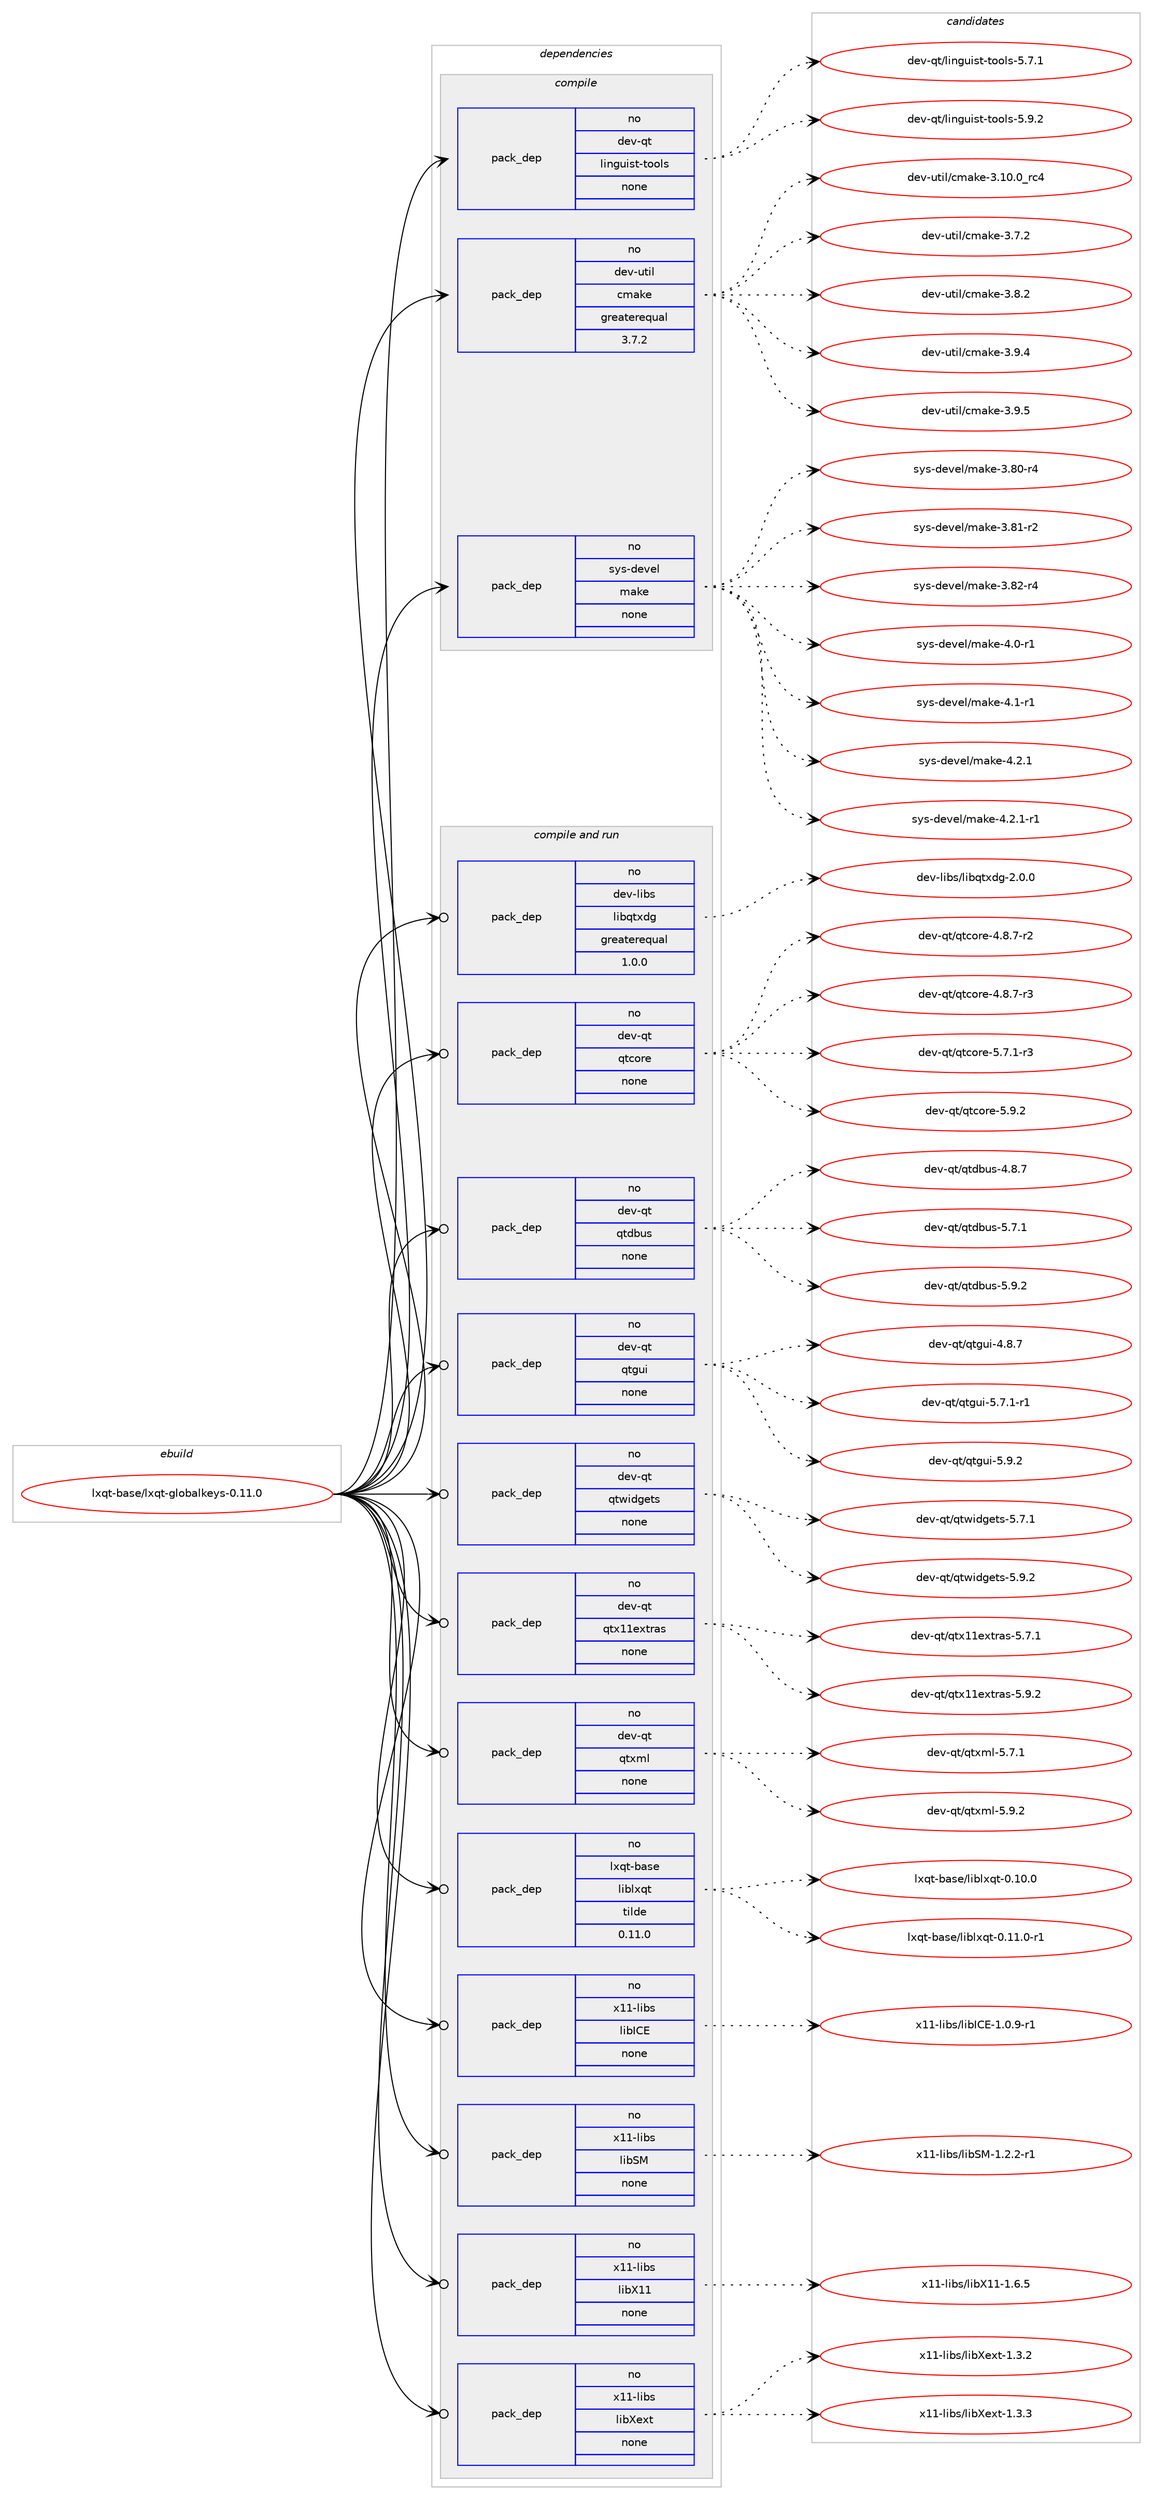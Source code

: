digraph prolog {

# *************
# Graph options
# *************

newrank=true;
concentrate=true;
compound=true;
graph [rankdir=LR,fontname=Helvetica,fontsize=10,ranksep=1.5];#, ranksep=2.5, nodesep=0.2];
edge  [arrowhead=vee];
node  [fontname=Helvetica,fontsize=10];

# **********
# The ebuild
# **********

subgraph cluster_leftcol {
color=gray;
rank=same;
label=<<i>ebuild</i>>;
id [label="lxqt-base/lxqt-globalkeys-0.11.0", color=red, width=4, href="../lxqt-base/lxqt-globalkeys-0.11.0.svg"];
}

# ****************
# The dependencies
# ****************

subgraph cluster_midcol {
color=gray;
label=<<i>dependencies</i>>;
subgraph cluster_compile {
fillcolor="#eeeeee";
style=filled;
label=<<i>compile</i>>;
subgraph pack249404 {
dependency339130 [label=<<TABLE BORDER="0" CELLBORDER="1" CELLSPACING="0" CELLPADDING="4" WIDTH="220"><TR><TD ROWSPAN="6" CELLPADDING="30">pack_dep</TD></TR><TR><TD WIDTH="110">no</TD></TR><TR><TD>dev-qt</TD></TR><TR><TD>linguist-tools</TD></TR><TR><TD>none</TD></TR><TR><TD></TD></TR></TABLE>>, shape=none, color=blue];
}
id:e -> dependency339130:w [weight=20,style="solid",arrowhead="vee"];
subgraph pack249405 {
dependency339131 [label=<<TABLE BORDER="0" CELLBORDER="1" CELLSPACING="0" CELLPADDING="4" WIDTH="220"><TR><TD ROWSPAN="6" CELLPADDING="30">pack_dep</TD></TR><TR><TD WIDTH="110">no</TD></TR><TR><TD>dev-util</TD></TR><TR><TD>cmake</TD></TR><TR><TD>greaterequal</TD></TR><TR><TD>3.7.2</TD></TR></TABLE>>, shape=none, color=blue];
}
id:e -> dependency339131:w [weight=20,style="solid",arrowhead="vee"];
subgraph pack249406 {
dependency339132 [label=<<TABLE BORDER="0" CELLBORDER="1" CELLSPACING="0" CELLPADDING="4" WIDTH="220"><TR><TD ROWSPAN="6" CELLPADDING="30">pack_dep</TD></TR><TR><TD WIDTH="110">no</TD></TR><TR><TD>sys-devel</TD></TR><TR><TD>make</TD></TR><TR><TD>none</TD></TR><TR><TD></TD></TR></TABLE>>, shape=none, color=blue];
}
id:e -> dependency339132:w [weight=20,style="solid",arrowhead="vee"];
}
subgraph cluster_compileandrun {
fillcolor="#eeeeee";
style=filled;
label=<<i>compile and run</i>>;
subgraph pack249407 {
dependency339133 [label=<<TABLE BORDER="0" CELLBORDER="1" CELLSPACING="0" CELLPADDING="4" WIDTH="220"><TR><TD ROWSPAN="6" CELLPADDING="30">pack_dep</TD></TR><TR><TD WIDTH="110">no</TD></TR><TR><TD>dev-libs</TD></TR><TR><TD>libqtxdg</TD></TR><TR><TD>greaterequal</TD></TR><TR><TD>1.0.0</TD></TR></TABLE>>, shape=none, color=blue];
}
id:e -> dependency339133:w [weight=20,style="solid",arrowhead="odotvee"];
subgraph pack249408 {
dependency339134 [label=<<TABLE BORDER="0" CELLBORDER="1" CELLSPACING="0" CELLPADDING="4" WIDTH="220"><TR><TD ROWSPAN="6" CELLPADDING="30">pack_dep</TD></TR><TR><TD WIDTH="110">no</TD></TR><TR><TD>dev-qt</TD></TR><TR><TD>qtcore</TD></TR><TR><TD>none</TD></TR><TR><TD></TD></TR></TABLE>>, shape=none, color=blue];
}
id:e -> dependency339134:w [weight=20,style="solid",arrowhead="odotvee"];
subgraph pack249409 {
dependency339135 [label=<<TABLE BORDER="0" CELLBORDER="1" CELLSPACING="0" CELLPADDING="4" WIDTH="220"><TR><TD ROWSPAN="6" CELLPADDING="30">pack_dep</TD></TR><TR><TD WIDTH="110">no</TD></TR><TR><TD>dev-qt</TD></TR><TR><TD>qtdbus</TD></TR><TR><TD>none</TD></TR><TR><TD></TD></TR></TABLE>>, shape=none, color=blue];
}
id:e -> dependency339135:w [weight=20,style="solid",arrowhead="odotvee"];
subgraph pack249410 {
dependency339136 [label=<<TABLE BORDER="0" CELLBORDER="1" CELLSPACING="0" CELLPADDING="4" WIDTH="220"><TR><TD ROWSPAN="6" CELLPADDING="30">pack_dep</TD></TR><TR><TD WIDTH="110">no</TD></TR><TR><TD>dev-qt</TD></TR><TR><TD>qtgui</TD></TR><TR><TD>none</TD></TR><TR><TD></TD></TR></TABLE>>, shape=none, color=blue];
}
id:e -> dependency339136:w [weight=20,style="solid",arrowhead="odotvee"];
subgraph pack249411 {
dependency339137 [label=<<TABLE BORDER="0" CELLBORDER="1" CELLSPACING="0" CELLPADDING="4" WIDTH="220"><TR><TD ROWSPAN="6" CELLPADDING="30">pack_dep</TD></TR><TR><TD WIDTH="110">no</TD></TR><TR><TD>dev-qt</TD></TR><TR><TD>qtwidgets</TD></TR><TR><TD>none</TD></TR><TR><TD></TD></TR></TABLE>>, shape=none, color=blue];
}
id:e -> dependency339137:w [weight=20,style="solid",arrowhead="odotvee"];
subgraph pack249412 {
dependency339138 [label=<<TABLE BORDER="0" CELLBORDER="1" CELLSPACING="0" CELLPADDING="4" WIDTH="220"><TR><TD ROWSPAN="6" CELLPADDING="30">pack_dep</TD></TR><TR><TD WIDTH="110">no</TD></TR><TR><TD>dev-qt</TD></TR><TR><TD>qtx11extras</TD></TR><TR><TD>none</TD></TR><TR><TD></TD></TR></TABLE>>, shape=none, color=blue];
}
id:e -> dependency339138:w [weight=20,style="solid",arrowhead="odotvee"];
subgraph pack249413 {
dependency339139 [label=<<TABLE BORDER="0" CELLBORDER="1" CELLSPACING="0" CELLPADDING="4" WIDTH="220"><TR><TD ROWSPAN="6" CELLPADDING="30">pack_dep</TD></TR><TR><TD WIDTH="110">no</TD></TR><TR><TD>dev-qt</TD></TR><TR><TD>qtxml</TD></TR><TR><TD>none</TD></TR><TR><TD></TD></TR></TABLE>>, shape=none, color=blue];
}
id:e -> dependency339139:w [weight=20,style="solid",arrowhead="odotvee"];
subgraph pack249414 {
dependency339140 [label=<<TABLE BORDER="0" CELLBORDER="1" CELLSPACING="0" CELLPADDING="4" WIDTH="220"><TR><TD ROWSPAN="6" CELLPADDING="30">pack_dep</TD></TR><TR><TD WIDTH="110">no</TD></TR><TR><TD>lxqt-base</TD></TR><TR><TD>liblxqt</TD></TR><TR><TD>tilde</TD></TR><TR><TD>0.11.0</TD></TR></TABLE>>, shape=none, color=blue];
}
id:e -> dependency339140:w [weight=20,style="solid",arrowhead="odotvee"];
subgraph pack249415 {
dependency339141 [label=<<TABLE BORDER="0" CELLBORDER="1" CELLSPACING="0" CELLPADDING="4" WIDTH="220"><TR><TD ROWSPAN="6" CELLPADDING="30">pack_dep</TD></TR><TR><TD WIDTH="110">no</TD></TR><TR><TD>x11-libs</TD></TR><TR><TD>libICE</TD></TR><TR><TD>none</TD></TR><TR><TD></TD></TR></TABLE>>, shape=none, color=blue];
}
id:e -> dependency339141:w [weight=20,style="solid",arrowhead="odotvee"];
subgraph pack249416 {
dependency339142 [label=<<TABLE BORDER="0" CELLBORDER="1" CELLSPACING="0" CELLPADDING="4" WIDTH="220"><TR><TD ROWSPAN="6" CELLPADDING="30">pack_dep</TD></TR><TR><TD WIDTH="110">no</TD></TR><TR><TD>x11-libs</TD></TR><TR><TD>libSM</TD></TR><TR><TD>none</TD></TR><TR><TD></TD></TR></TABLE>>, shape=none, color=blue];
}
id:e -> dependency339142:w [weight=20,style="solid",arrowhead="odotvee"];
subgraph pack249417 {
dependency339143 [label=<<TABLE BORDER="0" CELLBORDER="1" CELLSPACING="0" CELLPADDING="4" WIDTH="220"><TR><TD ROWSPAN="6" CELLPADDING="30">pack_dep</TD></TR><TR><TD WIDTH="110">no</TD></TR><TR><TD>x11-libs</TD></TR><TR><TD>libX11</TD></TR><TR><TD>none</TD></TR><TR><TD></TD></TR></TABLE>>, shape=none, color=blue];
}
id:e -> dependency339143:w [weight=20,style="solid",arrowhead="odotvee"];
subgraph pack249418 {
dependency339144 [label=<<TABLE BORDER="0" CELLBORDER="1" CELLSPACING="0" CELLPADDING="4" WIDTH="220"><TR><TD ROWSPAN="6" CELLPADDING="30">pack_dep</TD></TR><TR><TD WIDTH="110">no</TD></TR><TR><TD>x11-libs</TD></TR><TR><TD>libXext</TD></TR><TR><TD>none</TD></TR><TR><TD></TD></TR></TABLE>>, shape=none, color=blue];
}
id:e -> dependency339144:w [weight=20,style="solid",arrowhead="odotvee"];
}
subgraph cluster_run {
fillcolor="#eeeeee";
style=filled;
label=<<i>run</i>>;
}
}

# **************
# The candidates
# **************

subgraph cluster_choices {
rank=same;
color=gray;
label=<<i>candidates</i>>;

subgraph choice249404 {
color=black;
nodesep=1;
choice100101118451131164710810511010311710511511645116111111108115455346554649 [label="dev-qt/linguist-tools-5.7.1", color=red, width=4,href="../dev-qt/linguist-tools-5.7.1.svg"];
choice100101118451131164710810511010311710511511645116111111108115455346574650 [label="dev-qt/linguist-tools-5.9.2", color=red, width=4,href="../dev-qt/linguist-tools-5.9.2.svg"];
dependency339130:e -> choice100101118451131164710810511010311710511511645116111111108115455346554649:w [style=dotted,weight="100"];
dependency339130:e -> choice100101118451131164710810511010311710511511645116111111108115455346574650:w [style=dotted,weight="100"];
}
subgraph choice249405 {
color=black;
nodesep=1;
choice1001011184511711610510847991099710710145514649484648951149952 [label="dev-util/cmake-3.10.0_rc4", color=red, width=4,href="../dev-util/cmake-3.10.0_rc4.svg"];
choice10010111845117116105108479910997107101455146554650 [label="dev-util/cmake-3.7.2", color=red, width=4,href="../dev-util/cmake-3.7.2.svg"];
choice10010111845117116105108479910997107101455146564650 [label="dev-util/cmake-3.8.2", color=red, width=4,href="../dev-util/cmake-3.8.2.svg"];
choice10010111845117116105108479910997107101455146574652 [label="dev-util/cmake-3.9.4", color=red, width=4,href="../dev-util/cmake-3.9.4.svg"];
choice10010111845117116105108479910997107101455146574653 [label="dev-util/cmake-3.9.5", color=red, width=4,href="../dev-util/cmake-3.9.5.svg"];
dependency339131:e -> choice1001011184511711610510847991099710710145514649484648951149952:w [style=dotted,weight="100"];
dependency339131:e -> choice10010111845117116105108479910997107101455146554650:w [style=dotted,weight="100"];
dependency339131:e -> choice10010111845117116105108479910997107101455146564650:w [style=dotted,weight="100"];
dependency339131:e -> choice10010111845117116105108479910997107101455146574652:w [style=dotted,weight="100"];
dependency339131:e -> choice10010111845117116105108479910997107101455146574653:w [style=dotted,weight="100"];
}
subgraph choice249406 {
color=black;
nodesep=1;
choice11512111545100101118101108471099710710145514656484511452 [label="sys-devel/make-3.80-r4", color=red, width=4,href="../sys-devel/make-3.80-r4.svg"];
choice11512111545100101118101108471099710710145514656494511450 [label="sys-devel/make-3.81-r2", color=red, width=4,href="../sys-devel/make-3.81-r2.svg"];
choice11512111545100101118101108471099710710145514656504511452 [label="sys-devel/make-3.82-r4", color=red, width=4,href="../sys-devel/make-3.82-r4.svg"];
choice115121115451001011181011084710997107101455246484511449 [label="sys-devel/make-4.0-r1", color=red, width=4,href="../sys-devel/make-4.0-r1.svg"];
choice115121115451001011181011084710997107101455246494511449 [label="sys-devel/make-4.1-r1", color=red, width=4,href="../sys-devel/make-4.1-r1.svg"];
choice115121115451001011181011084710997107101455246504649 [label="sys-devel/make-4.2.1", color=red, width=4,href="../sys-devel/make-4.2.1.svg"];
choice1151211154510010111810110847109971071014552465046494511449 [label="sys-devel/make-4.2.1-r1", color=red, width=4,href="../sys-devel/make-4.2.1-r1.svg"];
dependency339132:e -> choice11512111545100101118101108471099710710145514656484511452:w [style=dotted,weight="100"];
dependency339132:e -> choice11512111545100101118101108471099710710145514656494511450:w [style=dotted,weight="100"];
dependency339132:e -> choice11512111545100101118101108471099710710145514656504511452:w [style=dotted,weight="100"];
dependency339132:e -> choice115121115451001011181011084710997107101455246484511449:w [style=dotted,weight="100"];
dependency339132:e -> choice115121115451001011181011084710997107101455246494511449:w [style=dotted,weight="100"];
dependency339132:e -> choice115121115451001011181011084710997107101455246504649:w [style=dotted,weight="100"];
dependency339132:e -> choice1151211154510010111810110847109971071014552465046494511449:w [style=dotted,weight="100"];
}
subgraph choice249407 {
color=black;
nodesep=1;
choice10010111845108105981154710810598113116120100103455046484648 [label="dev-libs/libqtxdg-2.0.0", color=red, width=4,href="../dev-libs/libqtxdg-2.0.0.svg"];
dependency339133:e -> choice10010111845108105981154710810598113116120100103455046484648:w [style=dotted,weight="100"];
}
subgraph choice249408 {
color=black;
nodesep=1;
choice1001011184511311647113116991111141014552465646554511450 [label="dev-qt/qtcore-4.8.7-r2", color=red, width=4,href="../dev-qt/qtcore-4.8.7-r2.svg"];
choice1001011184511311647113116991111141014552465646554511451 [label="dev-qt/qtcore-4.8.7-r3", color=red, width=4,href="../dev-qt/qtcore-4.8.7-r3.svg"];
choice1001011184511311647113116991111141014553465546494511451 [label="dev-qt/qtcore-5.7.1-r3", color=red, width=4,href="../dev-qt/qtcore-5.7.1-r3.svg"];
choice100101118451131164711311699111114101455346574650 [label="dev-qt/qtcore-5.9.2", color=red, width=4,href="../dev-qt/qtcore-5.9.2.svg"];
dependency339134:e -> choice1001011184511311647113116991111141014552465646554511450:w [style=dotted,weight="100"];
dependency339134:e -> choice1001011184511311647113116991111141014552465646554511451:w [style=dotted,weight="100"];
dependency339134:e -> choice1001011184511311647113116991111141014553465546494511451:w [style=dotted,weight="100"];
dependency339134:e -> choice100101118451131164711311699111114101455346574650:w [style=dotted,weight="100"];
}
subgraph choice249409 {
color=black;
nodesep=1;
choice100101118451131164711311610098117115455246564655 [label="dev-qt/qtdbus-4.8.7", color=red, width=4,href="../dev-qt/qtdbus-4.8.7.svg"];
choice100101118451131164711311610098117115455346554649 [label="dev-qt/qtdbus-5.7.1", color=red, width=4,href="../dev-qt/qtdbus-5.7.1.svg"];
choice100101118451131164711311610098117115455346574650 [label="dev-qt/qtdbus-5.9.2", color=red, width=4,href="../dev-qt/qtdbus-5.9.2.svg"];
dependency339135:e -> choice100101118451131164711311610098117115455246564655:w [style=dotted,weight="100"];
dependency339135:e -> choice100101118451131164711311610098117115455346554649:w [style=dotted,weight="100"];
dependency339135:e -> choice100101118451131164711311610098117115455346574650:w [style=dotted,weight="100"];
}
subgraph choice249410 {
color=black;
nodesep=1;
choice1001011184511311647113116103117105455246564655 [label="dev-qt/qtgui-4.8.7", color=red, width=4,href="../dev-qt/qtgui-4.8.7.svg"];
choice10010111845113116471131161031171054553465546494511449 [label="dev-qt/qtgui-5.7.1-r1", color=red, width=4,href="../dev-qt/qtgui-5.7.1-r1.svg"];
choice1001011184511311647113116103117105455346574650 [label="dev-qt/qtgui-5.9.2", color=red, width=4,href="../dev-qt/qtgui-5.9.2.svg"];
dependency339136:e -> choice1001011184511311647113116103117105455246564655:w [style=dotted,weight="100"];
dependency339136:e -> choice10010111845113116471131161031171054553465546494511449:w [style=dotted,weight="100"];
dependency339136:e -> choice1001011184511311647113116103117105455346574650:w [style=dotted,weight="100"];
}
subgraph choice249411 {
color=black;
nodesep=1;
choice1001011184511311647113116119105100103101116115455346554649 [label="dev-qt/qtwidgets-5.7.1", color=red, width=4,href="../dev-qt/qtwidgets-5.7.1.svg"];
choice1001011184511311647113116119105100103101116115455346574650 [label="dev-qt/qtwidgets-5.9.2", color=red, width=4,href="../dev-qt/qtwidgets-5.9.2.svg"];
dependency339137:e -> choice1001011184511311647113116119105100103101116115455346554649:w [style=dotted,weight="100"];
dependency339137:e -> choice1001011184511311647113116119105100103101116115455346574650:w [style=dotted,weight="100"];
}
subgraph choice249412 {
color=black;
nodesep=1;
choice1001011184511311647113116120494910112011611497115455346554649 [label="dev-qt/qtx11extras-5.7.1", color=red, width=4,href="../dev-qt/qtx11extras-5.7.1.svg"];
choice1001011184511311647113116120494910112011611497115455346574650 [label="dev-qt/qtx11extras-5.9.2", color=red, width=4,href="../dev-qt/qtx11extras-5.9.2.svg"];
dependency339138:e -> choice1001011184511311647113116120494910112011611497115455346554649:w [style=dotted,weight="100"];
dependency339138:e -> choice1001011184511311647113116120494910112011611497115455346574650:w [style=dotted,weight="100"];
}
subgraph choice249413 {
color=black;
nodesep=1;
choice1001011184511311647113116120109108455346554649 [label="dev-qt/qtxml-5.7.1", color=red, width=4,href="../dev-qt/qtxml-5.7.1.svg"];
choice1001011184511311647113116120109108455346574650 [label="dev-qt/qtxml-5.9.2", color=red, width=4,href="../dev-qt/qtxml-5.9.2.svg"];
dependency339139:e -> choice1001011184511311647113116120109108455346554649:w [style=dotted,weight="100"];
dependency339139:e -> choice1001011184511311647113116120109108455346574650:w [style=dotted,weight="100"];
}
subgraph choice249414 {
color=black;
nodesep=1;
choice108120113116459897115101471081059810812011311645484649484648 [label="lxqt-base/liblxqt-0.10.0", color=red, width=4,href="../lxqt-base/liblxqt-0.10.0.svg"];
choice1081201131164598971151014710810598108120113116454846494946484511449 [label="lxqt-base/liblxqt-0.11.0-r1", color=red, width=4,href="../lxqt-base/liblxqt-0.11.0-r1.svg"];
dependency339140:e -> choice108120113116459897115101471081059810812011311645484649484648:w [style=dotted,weight="100"];
dependency339140:e -> choice1081201131164598971151014710810598108120113116454846494946484511449:w [style=dotted,weight="100"];
}
subgraph choice249415 {
color=black;
nodesep=1;
choice1204949451081059811547108105987367694549464846574511449 [label="x11-libs/libICE-1.0.9-r1", color=red, width=4,href="../x11-libs/libICE-1.0.9-r1.svg"];
dependency339141:e -> choice1204949451081059811547108105987367694549464846574511449:w [style=dotted,weight="100"];
}
subgraph choice249416 {
color=black;
nodesep=1;
choice12049494510810598115471081059883774549465046504511449 [label="x11-libs/libSM-1.2.2-r1", color=red, width=4,href="../x11-libs/libSM-1.2.2-r1.svg"];
dependency339142:e -> choice12049494510810598115471081059883774549465046504511449:w [style=dotted,weight="100"];
}
subgraph choice249417 {
color=black;
nodesep=1;
choice120494945108105981154710810598884949454946544653 [label="x11-libs/libX11-1.6.5", color=red, width=4,href="../x11-libs/libX11-1.6.5.svg"];
dependency339143:e -> choice120494945108105981154710810598884949454946544653:w [style=dotted,weight="100"];
}
subgraph choice249418 {
color=black;
nodesep=1;
choice12049494510810598115471081059888101120116454946514650 [label="x11-libs/libXext-1.3.2", color=red, width=4,href="../x11-libs/libXext-1.3.2.svg"];
choice12049494510810598115471081059888101120116454946514651 [label="x11-libs/libXext-1.3.3", color=red, width=4,href="../x11-libs/libXext-1.3.3.svg"];
dependency339144:e -> choice12049494510810598115471081059888101120116454946514650:w [style=dotted,weight="100"];
dependency339144:e -> choice12049494510810598115471081059888101120116454946514651:w [style=dotted,weight="100"];
}
}

}

